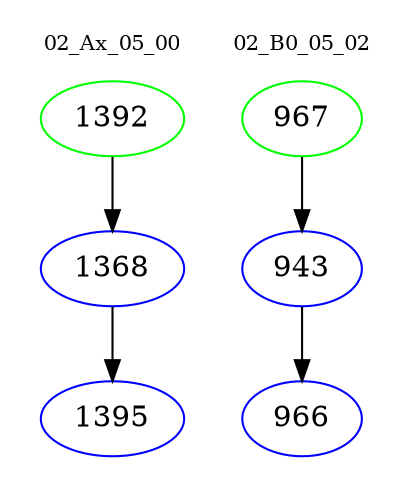 digraph{
subgraph cluster_0 {
color = white
label = "02_Ax_05_00";
fontsize=10;
T0_1392 [label="1392", color="green"]
T0_1392 -> T0_1368 [color="black"]
T0_1368 [label="1368", color="blue"]
T0_1368 -> T0_1395 [color="black"]
T0_1395 [label="1395", color="blue"]
}
subgraph cluster_1 {
color = white
label = "02_B0_05_02";
fontsize=10;
T1_967 [label="967", color="green"]
T1_967 -> T1_943 [color="black"]
T1_943 [label="943", color="blue"]
T1_943 -> T1_966 [color="black"]
T1_966 [label="966", color="blue"]
}
}
